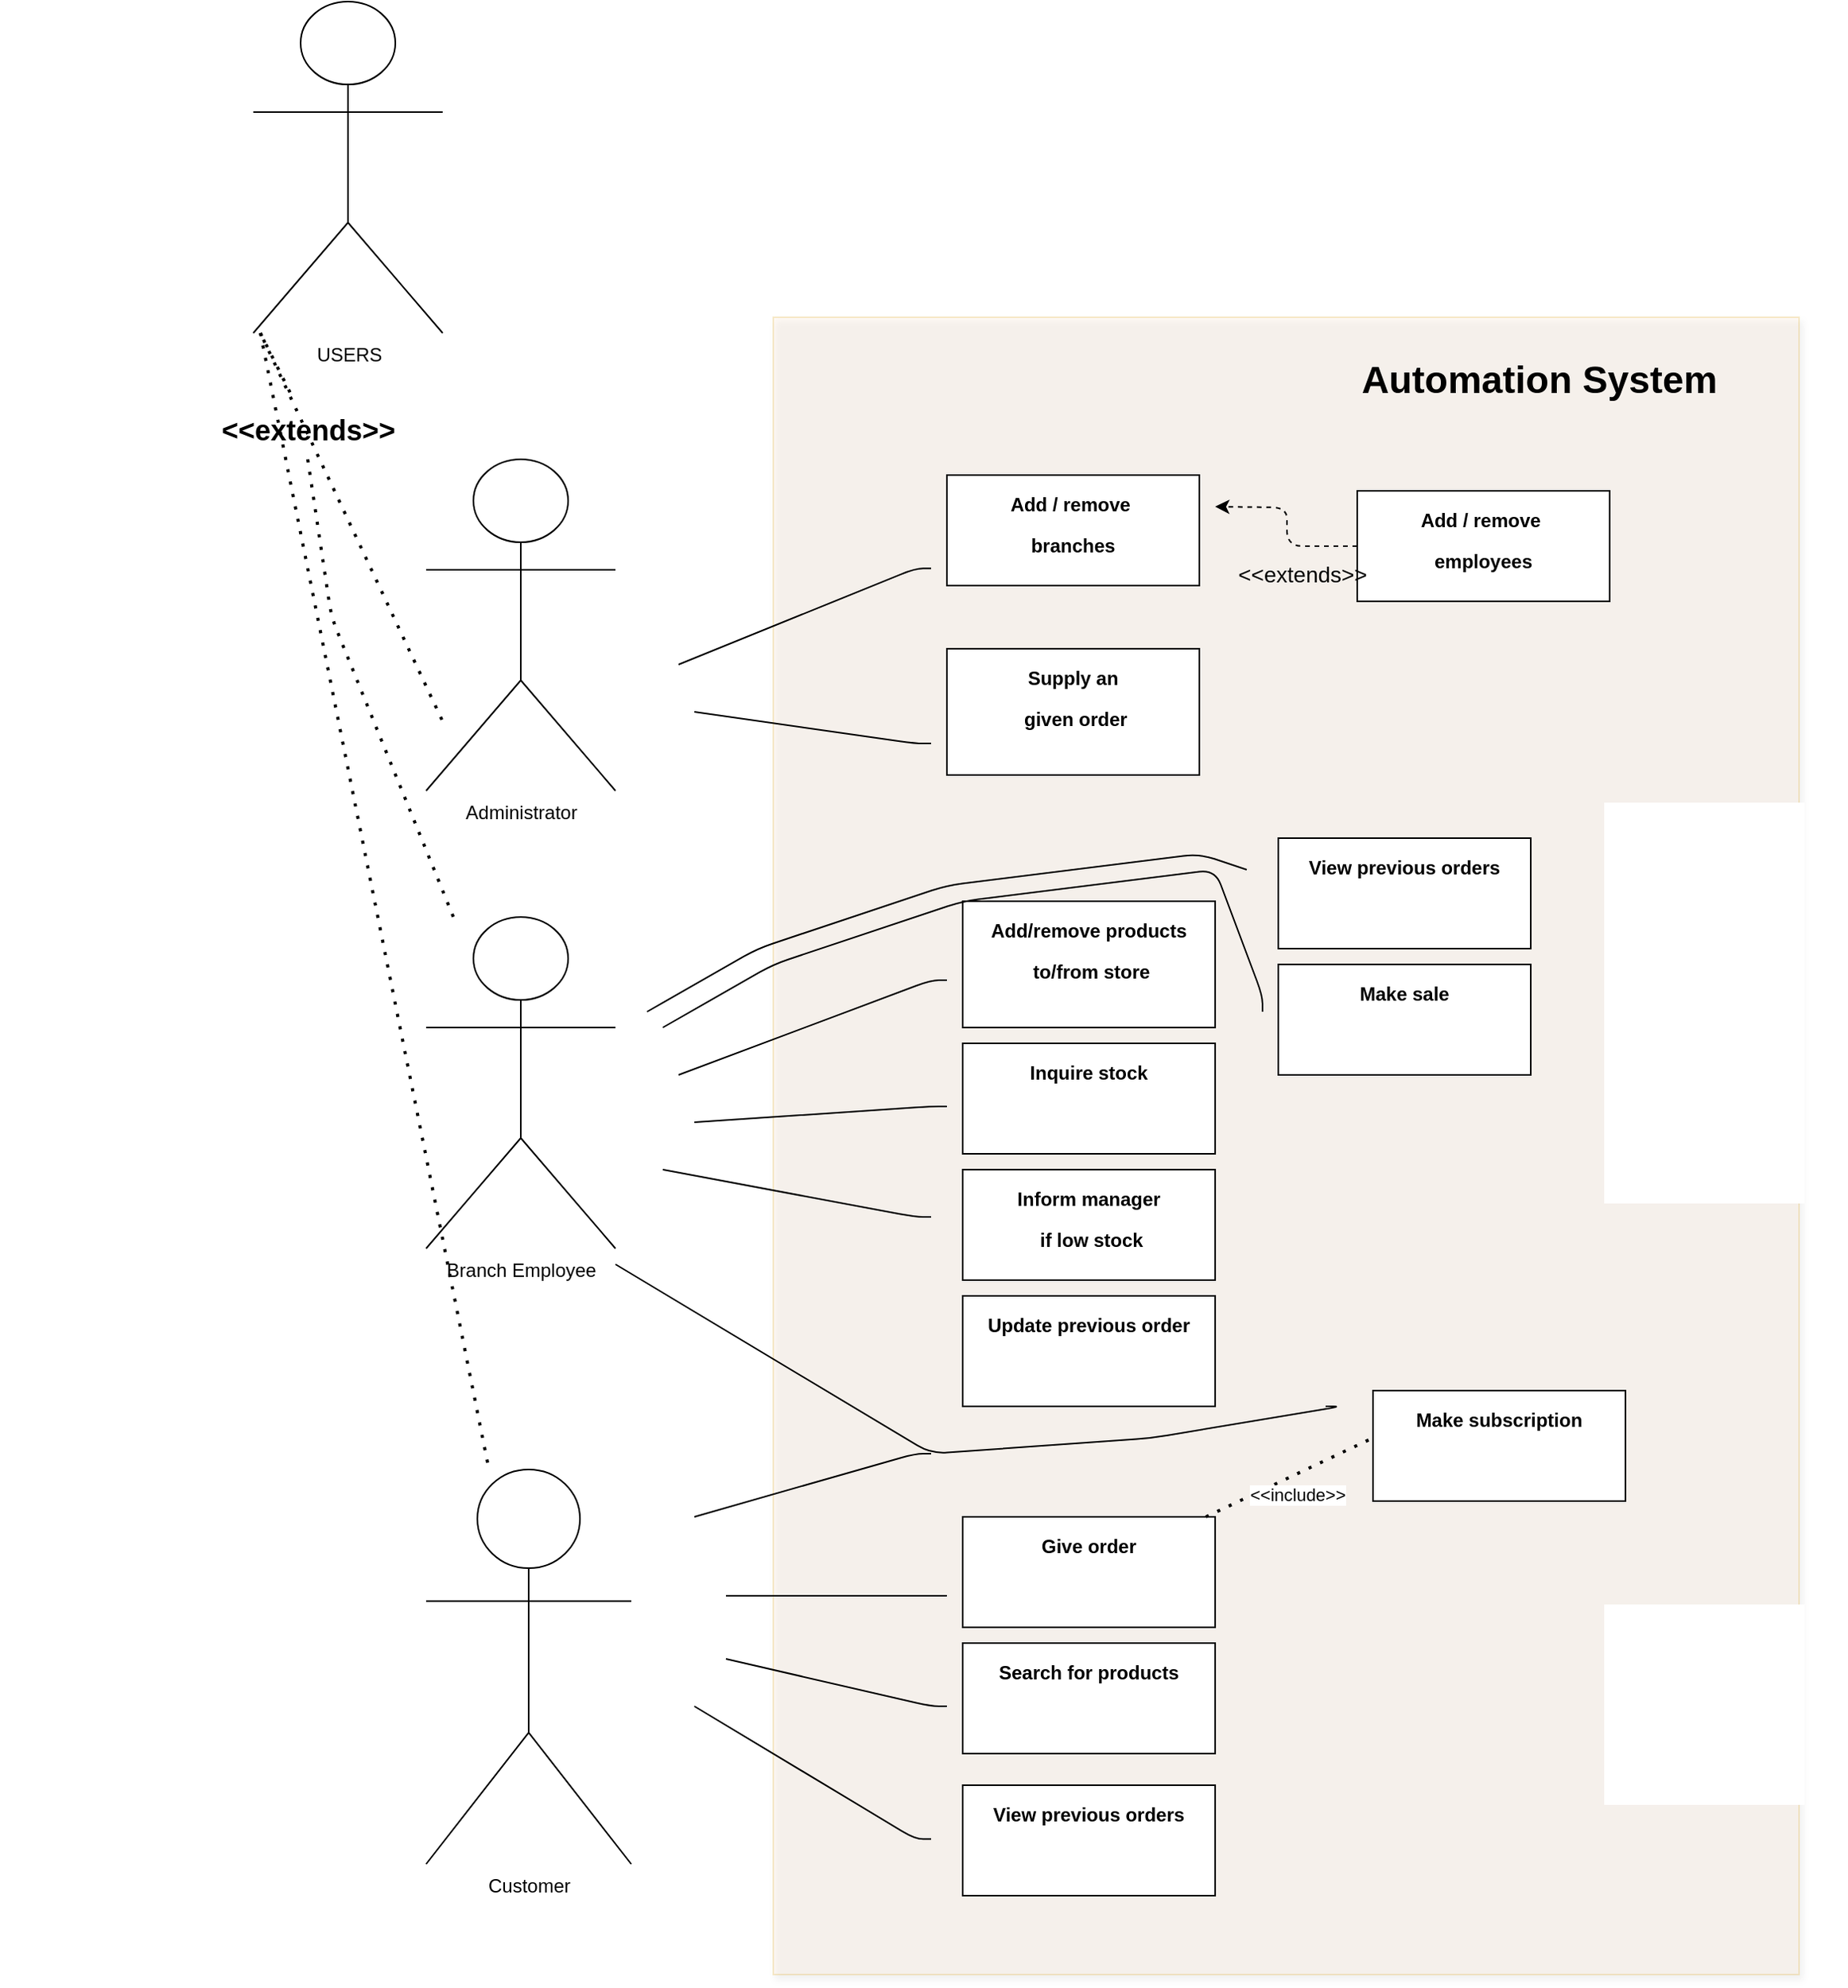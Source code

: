 <mxfile version="14.4.4" type="github">
  <diagram name="Page-1" id="929967ad-93f9-6ef4-fab6-5d389245f69c">
    <mxGraphModel dx="3084.5" dy="1970" grid="1" gridSize="10" guides="1" tooltips="1" connect="1" arrows="1" fold="1" page="1" pageScale="1.5" pageWidth="1169" pageHeight="826" background="none" math="0" shadow="0">
      <root>
        <mxCell id="0" style=";html=1;" />
        <mxCell id="1" style=";html=1;" parent="0" />
        <mxCell id="-08WzBZ378TP7Y1w8z8J-14" value="&lt;p style=&quot;line-height: 150% ; font-size: 15px&quot;&gt;&lt;br&gt;&lt;/p&gt;" style="rounded=0;whiteSpace=wrap;html=1;shadow=1;opacity=20;fillColor=#ffe6cc;strokeColor=#d79b00;" parent="1" vertex="1">
          <mxGeometry x="330" y="180" width="650" height="1050" as="geometry" />
        </mxCell>
        <mxCell id="1672d66443f91eb5-4" value="&lt;p&gt;Supply an&lt;/p&gt;&lt;p&gt;&amp;nbsp;given order&lt;/p&gt;" style="shape=rect;html=1;overflow=fill;whiteSpace=wrap;align=center;fontStyle=1" parent="1" vertex="1">
          <mxGeometry x="440" y="390" width="160" height="80" as="geometry" />
        </mxCell>
        <mxCell id="1672d66443f91eb5-5" value="&lt;p&gt;Update previous order&lt;/p&gt;" style="shape=rect;html=1;overflow=fill;whiteSpace=wrap;align=center;fontStyle=1" parent="1" vertex="1">
          <mxGeometry x="450" y="800" width="160" height="70" as="geometry" />
        </mxCell>
        <mxCell id="1672d66443f91eb5-6" value="&lt;p&gt;Give order&lt;/p&gt;" style="shape=rect;html=1;overflow=fill;whiteSpace=wrap;align=center;fontStyle=1" parent="1" vertex="1">
          <mxGeometry x="450" y="940" width="160" height="70" as="geometry" />
        </mxCell>
        <mxCell id="1672d66443f91eb5-7" value="&lt;p&gt;Add / remove&amp;nbsp;&lt;/p&gt;&lt;p&gt;branches&lt;/p&gt;" style="shape=rect;html=1;overflow=fill;whiteSpace=wrap;align=center;fontStyle=1" parent="1" vertex="1">
          <mxGeometry x="440" y="280" width="160" height="70" as="geometry" />
        </mxCell>
        <mxCell id="-08WzBZ378TP7Y1w8z8J-17" value="" style="edgeStyle=orthogonalEdgeStyle;rounded=1;orthogonalLoop=1;jettySize=auto;html=1;dashed=1;" parent="1" source="1672d66443f91eb5-8" edge="1">
          <mxGeometry relative="1" as="geometry">
            <mxPoint x="610" y="300" as="targetPoint" />
          </mxGeometry>
        </mxCell>
        <mxCell id="1672d66443f91eb5-8" value="&lt;p&gt;Add / remove&amp;nbsp;&lt;/p&gt;&lt;p&gt;employees&lt;/p&gt;" style="shape=rect;html=1;overflow=fill;whiteSpace=wrap;align=center;fontStyle=1" parent="1" vertex="1">
          <mxGeometry x="700" y="290" width="160" height="70" as="geometry" />
        </mxCell>
        <mxCell id="1672d66443f91eb5-9" value="&lt;p&gt;Inquire stock&lt;/p&gt;" style="shape=rect;html=1;overflow=fill;whiteSpace=wrap;align=center;fontStyle=1" parent="1" vertex="1">
          <mxGeometry x="450" y="640" width="160" height="70" as="geometry" />
        </mxCell>
        <mxCell id="1672d66443f91eb5-23" value="Automation System" style="text;strokeColor=none;fillColor=none;html=1;fontSize=24;fontStyle=1;verticalAlign=middle;align=center;" parent="1" vertex="1">
          <mxGeometry x="620" y="200" width="390" height="40" as="geometry" />
        </mxCell>
        <mxCell id="-08WzBZ378TP7Y1w8z8J-1" value="Administrator" style="shape=umlActor;verticalLabelPosition=bottom;verticalAlign=top;html=1;outlineConnect=0;" parent="1" vertex="1">
          <mxGeometry x="110" y="270" width="120" height="210" as="geometry" />
        </mxCell>
        <mxCell id="-08WzBZ378TP7Y1w8z8J-4" value="Branch Employee" style="shape=umlActor;verticalLabelPosition=bottom;verticalAlign=top;html=1;outlineConnect=0;" parent="1" vertex="1">
          <mxGeometry x="110" y="560" width="120" height="210" as="geometry" />
        </mxCell>
        <mxCell id="-08WzBZ378TP7Y1w8z8J-5" value="Customer" style="shape=umlActor;verticalLabelPosition=bottom;verticalAlign=top;html=1;outlineConnect=0;" parent="1" vertex="1">
          <mxGeometry x="110" y="910" width="130" height="250" as="geometry" />
        </mxCell>
        <mxCell id="-08WzBZ378TP7Y1w8z8J-12" value="&lt;p&gt;Add/remove products&lt;/p&gt;&lt;p&gt;&amp;nbsp;to/from store&lt;/p&gt;" style="shape=rect;html=1;overflow=fill;whiteSpace=wrap;align=center;fontStyle=1" parent="1" vertex="1">
          <mxGeometry x="450" y="550" width="160" height="80" as="geometry" />
        </mxCell>
        <mxCell id="-08WzBZ378TP7Y1w8z8J-13" value="&lt;p&gt;Inform manager&lt;/p&gt;&lt;p&gt;&amp;nbsp;if low stock&lt;/p&gt;" style="shape=rect;html=1;overflow=fill;whiteSpace=wrap;align=center;fontStyle=1" parent="1" vertex="1">
          <mxGeometry x="450" y="720" width="160" height="70" as="geometry" />
        </mxCell>
        <mxCell id="-08WzBZ378TP7Y1w8z8J-15" value="&lt;p&gt;Search for products&lt;/p&gt;" style="shape=rect;html=1;overflow=fill;whiteSpace=wrap;align=center;fontStyle=1" parent="1" vertex="1">
          <mxGeometry x="450" y="1020" width="160" height="70" as="geometry" />
        </mxCell>
        <mxCell id="-08WzBZ378TP7Y1w8z8J-16" value="&lt;p&gt;View previous orders&lt;/p&gt;" style="shape=rect;html=1;overflow=fill;whiteSpace=wrap;align=center;fontStyle=1" parent="1" vertex="1">
          <mxGeometry x="450" y="1110" width="160" height="70" as="geometry" />
        </mxCell>
        <mxCell id="-08WzBZ378TP7Y1w8z8J-20" value="" style="endArrow=none;html=1;" parent="1" edge="1">
          <mxGeometry width="50" height="50" relative="1" as="geometry">
            <mxPoint x="280" y="430" as="sourcePoint" />
            <mxPoint x="430" y="450" as="targetPoint" />
            <Array as="points">
              <mxPoint x="420" y="450" />
            </Array>
          </mxGeometry>
        </mxCell>
        <mxCell id="-08WzBZ378TP7Y1w8z8J-21" value="&lt;font style=&quot;font-size: 14px ; font-weight: normal&quot;&gt;&amp;lt;&amp;lt;extends&amp;gt;&amp;gt;&lt;/font&gt;" style="text;strokeColor=none;fillColor=none;html=1;fontSize=24;fontStyle=1;verticalAlign=middle;align=center;" parent="1" vertex="1">
          <mxGeometry x="470" y="320" width="390" height="40" as="geometry" />
        </mxCell>
        <mxCell id="-08WzBZ378TP7Y1w8z8J-22" value="" style="endArrow=none;html=1;" parent="1" edge="1">
          <mxGeometry width="50" height="50" relative="1" as="geometry">
            <mxPoint x="270" y="400" as="sourcePoint" />
            <mxPoint x="430" y="339.17" as="targetPoint" />
            <Array as="points">
              <mxPoint x="420" y="339.17" />
            </Array>
          </mxGeometry>
        </mxCell>
        <mxCell id="-08WzBZ378TP7Y1w8z8J-23" value="" style="endArrow=none;html=1;" parent="1" edge="1">
          <mxGeometry width="50" height="50" relative="1" as="geometry">
            <mxPoint x="270" y="660" as="sourcePoint" />
            <mxPoint x="440" y="600" as="targetPoint" />
            <Array as="points">
              <mxPoint x="430" y="600" />
            </Array>
          </mxGeometry>
        </mxCell>
        <mxCell id="-08WzBZ378TP7Y1w8z8J-24" value="" style="endArrow=none;html=1;" parent="1" edge="1">
          <mxGeometry width="50" height="50" relative="1" as="geometry">
            <mxPoint x="260" y="720" as="sourcePoint" />
            <mxPoint x="430" y="750" as="targetPoint" />
            <Array as="points">
              <mxPoint x="420" y="750" />
            </Array>
          </mxGeometry>
        </mxCell>
        <mxCell id="-08WzBZ378TP7Y1w8z8J-25" value="" style="endArrow=none;html=1;" parent="1" edge="1">
          <mxGeometry width="50" height="50" relative="1" as="geometry">
            <mxPoint x="280" y="690" as="sourcePoint" />
            <mxPoint x="440" y="680" as="targetPoint" />
            <Array as="points">
              <mxPoint x="430" y="680" />
            </Array>
          </mxGeometry>
        </mxCell>
        <mxCell id="-08WzBZ378TP7Y1w8z8J-26" value="" style="endArrow=none;html=1;" parent="1" edge="1">
          <mxGeometry width="50" height="50" relative="1" as="geometry">
            <mxPoint x="280" y="940" as="sourcePoint" />
            <mxPoint x="430" y="900" as="targetPoint" />
            <Array as="points">
              <mxPoint x="420" y="900" />
            </Array>
          </mxGeometry>
        </mxCell>
        <mxCell id="-08WzBZ378TP7Y1w8z8J-27" value="" style="endArrow=none;html=1;" parent="1" edge="1">
          <mxGeometry width="50" height="50" relative="1" as="geometry">
            <mxPoint x="300" y="990" as="sourcePoint" />
            <mxPoint x="440" y="990" as="targetPoint" />
            <Array as="points">
              <mxPoint x="430" y="990" />
            </Array>
          </mxGeometry>
        </mxCell>
        <mxCell id="-08WzBZ378TP7Y1w8z8J-28" value="" style="endArrow=none;html=1;" parent="1" edge="1">
          <mxGeometry width="50" height="50" relative="1" as="geometry">
            <mxPoint x="300" y="1030" as="sourcePoint" />
            <mxPoint x="440" y="1060" as="targetPoint" />
            <Array as="points">
              <mxPoint x="430" y="1060" />
            </Array>
          </mxGeometry>
        </mxCell>
        <mxCell id="-08WzBZ378TP7Y1w8z8J-29" value="" style="endArrow=none;html=1;" parent="1" edge="1">
          <mxGeometry width="50" height="50" relative="1" as="geometry">
            <mxPoint x="280" y="1060" as="sourcePoint" />
            <mxPoint x="430" y="1144.17" as="targetPoint" />
            <Array as="points">
              <mxPoint x="420" y="1144.17" />
            </Array>
          </mxGeometry>
        </mxCell>
        <mxCell id="-08WzBZ378TP7Y1w8z8J-30" value="&lt;p&gt;View previous orders&lt;/p&gt;" style="shape=rect;html=1;overflow=fill;whiteSpace=wrap;align=center;fontStyle=1" parent="1" vertex="1">
          <mxGeometry x="650" y="510" width="160" height="70" as="geometry" />
        </mxCell>
        <mxCell id="-08WzBZ378TP7Y1w8z8J-31" value="&lt;p&gt;Make sale&lt;/p&gt;" style="shape=rect;html=1;overflow=fill;whiteSpace=wrap;align=center;fontStyle=1" parent="1" vertex="1">
          <mxGeometry x="650" y="590" width="160" height="70" as="geometry" />
        </mxCell>
        <mxCell id="-08WzBZ378TP7Y1w8z8J-32" value="" style="endArrow=none;html=1;" parent="1" edge="1">
          <mxGeometry width="50" height="50" relative="1" as="geometry">
            <mxPoint x="250" y="620" as="sourcePoint" />
            <mxPoint x="630" y="530" as="targetPoint" />
            <Array as="points">
              <mxPoint x="320" y="580" />
              <mxPoint x="440" y="540" />
              <mxPoint x="600" y="520" />
              <mxPoint x="630" y="530" />
            </Array>
          </mxGeometry>
        </mxCell>
        <mxCell id="-08WzBZ378TP7Y1w8z8J-33" value="" style="endArrow=none;html=1;" parent="1" edge="1">
          <mxGeometry width="50" height="50" relative="1" as="geometry">
            <mxPoint x="260" y="630" as="sourcePoint" />
            <mxPoint x="640" y="620" as="targetPoint" />
            <Array as="points">
              <mxPoint x="330" y="590" />
              <mxPoint x="450" y="550" />
              <mxPoint x="610" y="530" />
              <mxPoint x="640" y="610" />
            </Array>
          </mxGeometry>
        </mxCell>
        <mxCell id="HOQzn186Ts-v7qL0TBEm-1" value="" style="endArrow=none;dashed=1;html=1;dashPattern=1 3;strokeWidth=2;exitX=0.5;exitY=1;exitDx=0;exitDy=0;" edge="1" parent="1" target="-08WzBZ378TP7Y1w8z8J-5">
          <mxGeometry width="50" height="50" relative="1" as="geometry">
            <mxPoint x="5" y="190" as="sourcePoint" />
            <mxPoint x="80" y="970" as="targetPoint" />
            <Array as="points" />
          </mxGeometry>
        </mxCell>
        <mxCell id="HOQzn186Ts-v7qL0TBEm-2" value="" style="endArrow=none;dashed=1;html=1;dashPattern=1 3;strokeWidth=2;exitX=0.5;exitY=1;exitDx=0;exitDy=0;" edge="1" parent="1" source="HOQzn186Ts-v7qL0TBEm-11" target="-08WzBZ378TP7Y1w8z8J-4">
          <mxGeometry width="50" height="50" relative="1" as="geometry">
            <mxPoint x="5" y="190" as="sourcePoint" />
            <mxPoint x="90" y="990" as="targetPoint" />
            <Array as="points">
              <mxPoint x="50" y="370" />
            </Array>
          </mxGeometry>
        </mxCell>
        <mxCell id="HOQzn186Ts-v7qL0TBEm-3" value="" style="endArrow=none;dashed=1;html=1;dashPattern=1 3;strokeWidth=2;entryX=0.5;entryY=1;entryDx=0;entryDy=0;" edge="1" parent="1">
          <mxGeometry width="50" height="50" relative="1" as="geometry">
            <mxPoint x="120" y="435" as="sourcePoint" />
            <mxPoint x="5" y="190" as="targetPoint" />
            <Array as="points" />
          </mxGeometry>
        </mxCell>
        <mxCell id="HOQzn186Ts-v7qL0TBEm-6" value="USERS" style="shape=umlActor;verticalLabelPosition=bottom;verticalAlign=top;html=1;outlineConnect=0;" vertex="1" parent="1">
          <mxGeometry x="0.5" y="-20" width="120" height="210" as="geometry" />
        </mxCell>
        <mxCell id="HOQzn186Ts-v7qL0TBEm-7" value="" style="endArrow=none;dashed=1;html=1;dashPattern=1 3;strokeWidth=2;" edge="1" parent="1" source="1672d66443f91eb5-6">
          <mxGeometry width="50" height="50" relative="1" as="geometry">
            <mxPoint x="610" y="890" as="sourcePoint" />
            <mxPoint x="710" y="890" as="targetPoint" />
            <Array as="points" />
          </mxGeometry>
        </mxCell>
        <mxCell id="HOQzn186Ts-v7qL0TBEm-8" value="&amp;lt;&amp;lt;include&amp;gt;&amp;gt;" style="edgeLabel;html=1;align=center;verticalAlign=middle;resizable=0;points=[];" vertex="1" connectable="0" parent="HOQzn186Ts-v7qL0TBEm-7">
          <mxGeometry x="-0.405" y="-1" relative="1" as="geometry">
            <mxPoint x="25.67" as="offset" />
          </mxGeometry>
        </mxCell>
        <mxCell id="HOQzn186Ts-v7qL0TBEm-9" value="&lt;p&gt;Make subscription&lt;/p&gt;" style="shape=rect;html=1;overflow=fill;whiteSpace=wrap;align=center;fontStyle=1" vertex="1" parent="1">
          <mxGeometry x="710" y="860" width="160" height="70" as="geometry" />
        </mxCell>
        <mxCell id="HOQzn186Ts-v7qL0TBEm-10" value="" style="endArrow=none;html=1;" edge="1" parent="1">
          <mxGeometry width="50" height="50" relative="1" as="geometry">
            <mxPoint x="230" y="780" as="sourcePoint" />
            <mxPoint x="680" y="870" as="targetPoint" />
            <Array as="points">
              <mxPoint x="430" y="900" />
              <mxPoint x="570" y="890" />
              <mxPoint x="690" y="870" />
            </Array>
          </mxGeometry>
        </mxCell>
        <mxCell id="HOQzn186Ts-v7qL0TBEm-11" value="&lt;font style=&quot;font-size: 18px&quot;&gt;&amp;lt;&amp;lt;extends&amp;gt;&amp;gt;&lt;/font&gt;" style="text;strokeColor=none;fillColor=none;html=1;fontSize=24;fontStyle=1;verticalAlign=middle;align=center;" vertex="1" parent="1">
          <mxGeometry x="-160" y="230" width="390" height="40" as="geometry" />
        </mxCell>
        <mxCell id="HOQzn186Ts-v7qL0TBEm-12" value="" style="endArrow=none;dashed=1;html=1;dashPattern=1 3;strokeWidth=2;exitX=0.5;exitY=1;exitDx=0;exitDy=0;" edge="1" parent="1" target="HOQzn186Ts-v7qL0TBEm-11">
          <mxGeometry width="50" height="50" relative="1" as="geometry">
            <mxPoint x="5" y="190" as="sourcePoint" />
            <mxPoint x="123.729" y="560" as="targetPoint" />
            <Array as="points" />
          </mxGeometry>
        </mxCell>
      </root>
    </mxGraphModel>
  </diagram>
</mxfile>
